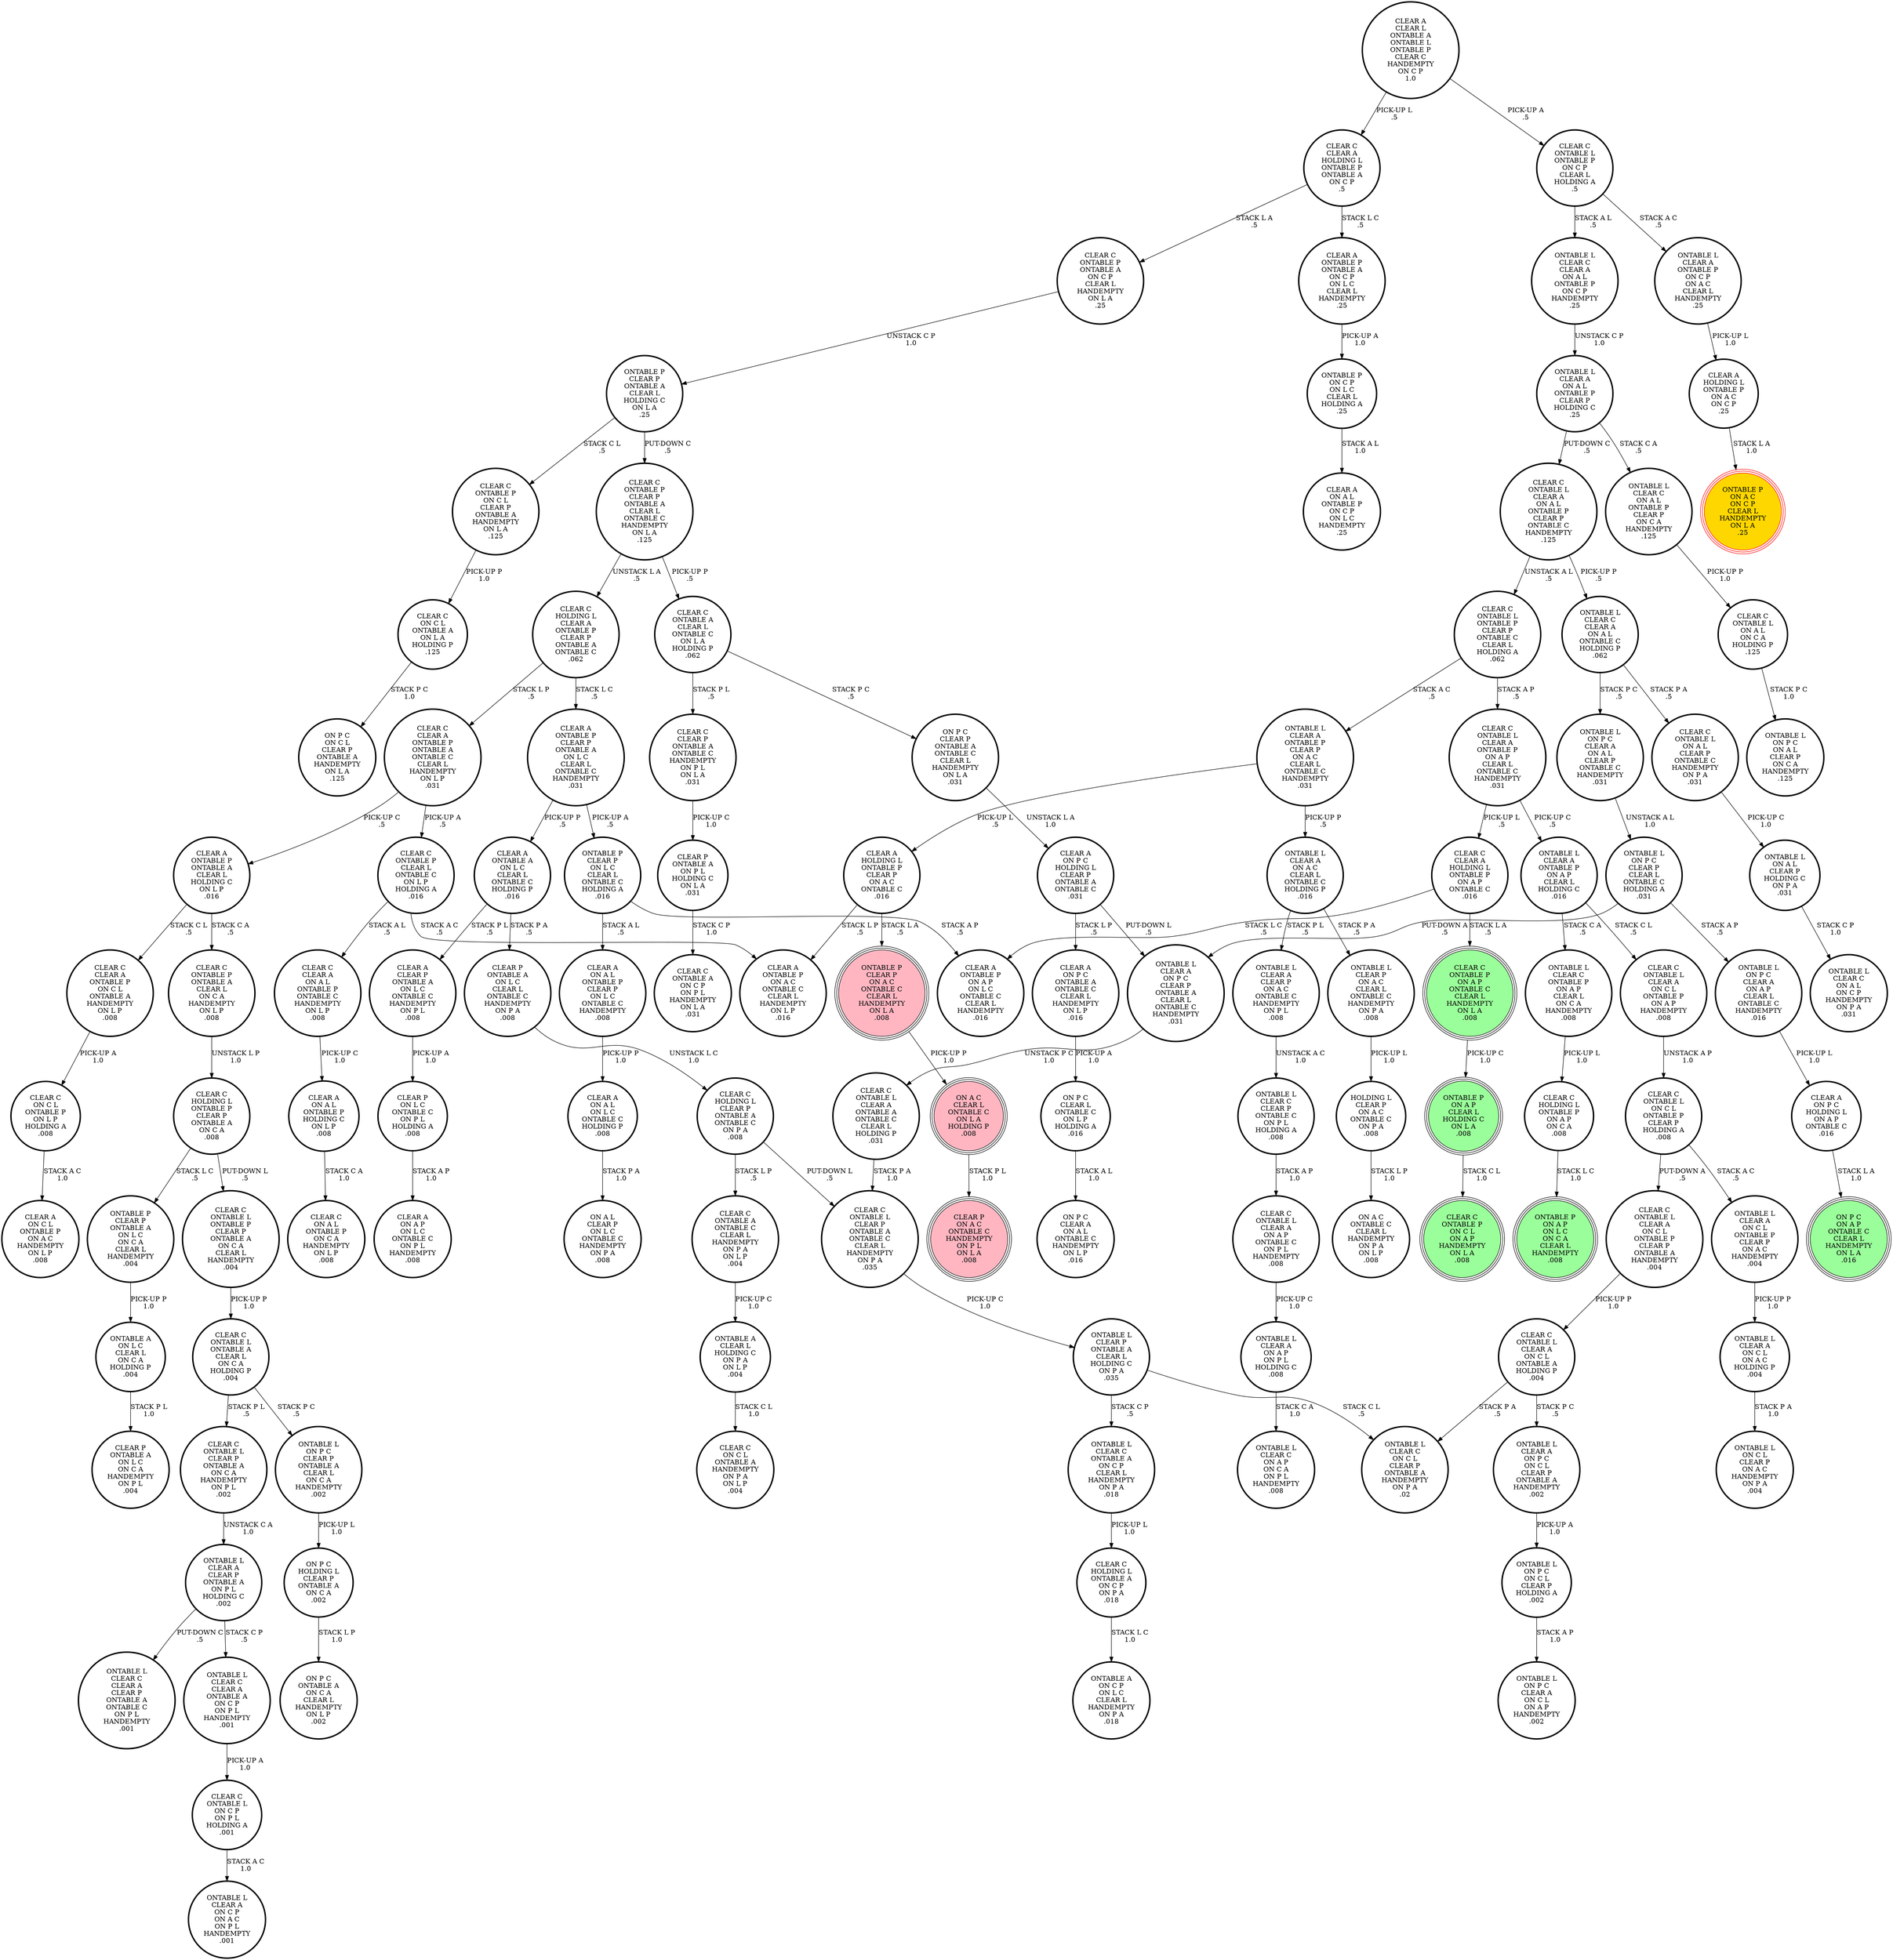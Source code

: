 digraph {
"CLEAR C\nCLEAR A\nONTABLE P\nONTABLE A\nONTABLE C\nCLEAR L\nHANDEMPTY\nON L P\n.031\n" -> "CLEAR A\nONTABLE P\nONTABLE A\nCLEAR L\nHOLDING C\nON L P\n.016\n"[label="PICK-UP C\n.5\n"];
"CLEAR C\nCLEAR A\nONTABLE P\nONTABLE A\nONTABLE C\nCLEAR L\nHANDEMPTY\nON L P\n.031\n" -> "CLEAR C\nONTABLE P\nCLEAR L\nONTABLE C\nON L P\nHOLDING A\n.016\n"[label="PICK-UP A\n.5\n"];
"ONTABLE L\nCLEAR A\nON C L\nONTABLE P\nCLEAR P\nON A C\nHANDEMPTY\n.004\n" -> "ONTABLE L\nCLEAR A\nON C L\nON A C\nHOLDING P\n.004\n"[label="PICK-UP P\n1.0\n"];
"CLEAR A\nON A L\nON L C\nONTABLE C\nHOLDING P\n.008\n" -> "ON A L\nCLEAR P\nON L C\nONTABLE C\nHANDEMPTY\nON P A\n.008\n"[label="STACK P A\n1.0\n"];
"CLEAR C\nONTABLE L\nCLEAR P\nONTABLE A\nONTABLE C\nCLEAR L\nHANDEMPTY\nON P A\n.035\n" -> "ONTABLE L\nCLEAR P\nONTABLE A\nCLEAR L\nHOLDING C\nON P A\n.035\n"[label="PICK-UP C\n1.0\n"];
"ON P C\nCLEAR L\nONTABLE C\nON L P\nHOLDING A\n.016\n" -> "ON P C\nCLEAR A\nON A L\nONTABLE C\nHANDEMPTY\nON L P\n.016\n"[label="STACK A L\n1.0\n"];
"ONTABLE L\nCLEAR C\nON A L\nONTABLE P\nCLEAR P\nON C A\nHANDEMPTY\n.125\n" -> "CLEAR C\nONTABLE L\nON A L\nON C A\nHOLDING P\n.125\n"[label="PICK-UP P\n1.0\n"];
"ONTABLE L\nCLEAR C\nCLEAR P\nONTABLE C\nON P L\nHOLDING A\n.008\n" -> "CLEAR C\nONTABLE L\nCLEAR A\nON A P\nONTABLE C\nON P L\nHANDEMPTY\n.008\n"[label="STACK A P\n1.0\n"];
"ONTABLE A\nCLEAR L\nHOLDING C\nON P A\nON L P\n.004\n" -> "CLEAR C\nON C L\nONTABLE A\nHANDEMPTY\nON P A\nON L P\n.004\n"[label="STACK C L\n1.0\n"];
"CLEAR C\nON C L\nONTABLE P\nON L P\nHOLDING A\n.008\n" -> "CLEAR A\nON C L\nONTABLE P\nON A C\nHANDEMPTY\nON L P\n.008\n"[label="STACK A C\n1.0\n"];
"CLEAR C\nHOLDING L\nCLEAR A\nONTABLE P\nCLEAR P\nONTABLE A\nONTABLE C\n.062\n" -> "CLEAR A\nONTABLE P\nCLEAR P\nONTABLE A\nON L C\nCLEAR L\nONTABLE C\nHANDEMPTY\n.031\n"[label="STACK L C\n.5\n"];
"CLEAR C\nHOLDING L\nCLEAR A\nONTABLE P\nCLEAR P\nONTABLE A\nONTABLE C\n.062\n" -> "CLEAR C\nCLEAR A\nONTABLE P\nONTABLE A\nONTABLE C\nCLEAR L\nHANDEMPTY\nON L P\n.031\n"[label="STACK L P\n.5\n"];
"CLEAR C\nHOLDING L\nONTABLE P\nON A P\nON C A\n.008\n" -> "ONTABLE P\nON A P\nON L C\nON C A\nCLEAR L\nHANDEMPTY\n.008\n"[label="STACK L C\n1.0\n"];
"CLEAR P\nON L C\nONTABLE C\nON P L\nHOLDING A\n.008\n" -> "CLEAR A\nON A P\nON L C\nONTABLE C\nON P L\nHANDEMPTY\n.008\n"[label="STACK A P\n1.0\n"];
"CLEAR C\nONTABLE L\nCLEAR A\nON A L\nONTABLE P\nCLEAR P\nONTABLE C\nHANDEMPTY\n.125\n" -> "CLEAR C\nONTABLE L\nONTABLE P\nCLEAR P\nONTABLE C\nCLEAR L\nHOLDING A\n.062\n"[label="UNSTACK A L\n.5\n"];
"CLEAR C\nONTABLE L\nCLEAR A\nON A L\nONTABLE P\nCLEAR P\nONTABLE C\nHANDEMPTY\n.125\n" -> "ONTABLE L\nCLEAR C\nCLEAR A\nON A L\nONTABLE C\nHOLDING P\n.062\n"[label="PICK-UP P\n.5\n"];
"CLEAR C\nHOLDING L\nONTABLE P\nCLEAR P\nONTABLE A\nON C A\n.008\n" -> "ONTABLE P\nCLEAR P\nONTABLE A\nON L C\nON C A\nCLEAR L\nHANDEMPTY\n.004\n"[label="STACK L C\n.5\n"];
"CLEAR C\nHOLDING L\nONTABLE P\nCLEAR P\nONTABLE A\nON C A\n.008\n" -> "CLEAR C\nONTABLE L\nONTABLE P\nCLEAR P\nONTABLE A\nON C A\nCLEAR L\nHANDEMPTY\n.004\n"[label="PUT-DOWN L\n.5\n"];
"ONTABLE L\nON A L\nCLEAR P\nHOLDING C\nON P A\n.031\n" -> "ONTABLE L\nCLEAR C\nON A L\nON C P\nHANDEMPTY\nON P A\n.031\n"[label="STACK C P\n1.0\n"];
"ONTABLE L\nCLEAR A\nONTABLE P\nCLEAR P\nON A C\nCLEAR L\nONTABLE C\nHANDEMPTY\n.031\n" -> "CLEAR A\nHOLDING L\nONTABLE P\nCLEAR P\nON A C\nONTABLE C\n.016\n"[label="PICK-UP L\n.5\n"];
"ONTABLE L\nCLEAR A\nONTABLE P\nCLEAR P\nON A C\nCLEAR L\nONTABLE C\nHANDEMPTY\n.031\n" -> "ONTABLE L\nCLEAR A\nON A C\nCLEAR L\nONTABLE C\nHOLDING P\n.016\n"[label="PICK-UP P\n.5\n"];
"CLEAR A\nONTABLE A\nON L C\nCLEAR L\nONTABLE C\nHOLDING P\n.016\n" -> "CLEAR P\nONTABLE A\nON L C\nCLEAR L\nONTABLE C\nHANDEMPTY\nON P A\n.008\n"[label="STACK P A\n.5\n"];
"CLEAR A\nONTABLE A\nON L C\nCLEAR L\nONTABLE C\nHOLDING P\n.016\n" -> "CLEAR A\nCLEAR P\nONTABLE A\nON L C\nONTABLE C\nHANDEMPTY\nON P L\n.008\n"[label="STACK P L\n.5\n"];
"ONTABLE L\nCLEAR A\nCLEAR P\nON A C\nONTABLE C\nHANDEMPTY\nON P L\n.008\n" -> "ONTABLE L\nCLEAR C\nCLEAR P\nONTABLE C\nON P L\nHOLDING A\n.008\n"[label="UNSTACK A C\n1.0\n"];
"CLEAR C\nCLEAR A\nON A L\nONTABLE P\nONTABLE C\nHANDEMPTY\nON L P\n.008\n" -> "CLEAR A\nON A L\nONTABLE P\nHOLDING C\nON L P\n.008\n"[label="PICK-UP C\n1.0\n"];
"ON A C\nCLEAR L\nONTABLE C\nON L A\nHOLDING P\n.008\n" -> "CLEAR P\nON A C\nONTABLE C\nHANDEMPTY\nON P L\nON L A\n.008\n"[label="STACK P L\n1.0\n"];
"ONTABLE L\nCLEAR C\nONTABLE A\nON C P\nCLEAR L\nHANDEMPTY\nON P A\n.018\n" -> "CLEAR C\nHOLDING L\nONTABLE A\nON C P\nON P A\n.018\n"[label="PICK-UP L\n1.0\n"];
"ONTABLE L\nCLEAR P\nONTABLE A\nCLEAR L\nHOLDING C\nON P A\n.035\n" -> "ONTABLE L\nCLEAR C\nON C L\nCLEAR P\nONTABLE A\nHANDEMPTY\nON P A\n.02\n"[label="STACK C L\n.5\n"];
"ONTABLE L\nCLEAR P\nONTABLE A\nCLEAR L\nHOLDING C\nON P A\n.035\n" -> "ONTABLE L\nCLEAR C\nONTABLE A\nON C P\nCLEAR L\nHANDEMPTY\nON P A\n.018\n"[label="STACK C P\n.5\n"];
"CLEAR C\nCLEAR A\nONTABLE P\nON C L\nONTABLE A\nHANDEMPTY\nON L P\n.008\n" -> "CLEAR C\nON C L\nONTABLE P\nON L P\nHOLDING A\n.008\n"[label="PICK-UP A\n1.0\n"];
"CLEAR A\nCLEAR P\nONTABLE A\nON L C\nONTABLE C\nHANDEMPTY\nON P L\n.008\n" -> "CLEAR P\nON L C\nONTABLE C\nON P L\nHOLDING A\n.008\n"[label="PICK-UP A\n1.0\n"];
"CLEAR C\nON C L\nONTABLE A\nON L A\nHOLDING P\n.125\n" -> "ON P C\nON C L\nCLEAR P\nONTABLE A\nHANDEMPTY\nON L A\n.125\n"[label="STACK P C\n1.0\n"];
"ONTABLE L\nON P C\nCLEAR P\nCLEAR L\nONTABLE C\nHOLDING A\n.031\n" -> "ONTABLE L\nON P C\nCLEAR A\nON A P\nCLEAR L\nONTABLE C\nHANDEMPTY\n.016\n"[label="STACK A P\n.5\n"];
"ONTABLE L\nON P C\nCLEAR P\nCLEAR L\nONTABLE C\nHOLDING A\n.031\n" -> "ONTABLE L\nCLEAR A\nON P C\nCLEAR P\nONTABLE A\nCLEAR L\nONTABLE C\nHANDEMPTY\n.031\n"[label="PUT-DOWN A\n.5\n"];
"CLEAR C\nONTABLE L\nONTABLE A\nCLEAR L\nON C A\nHOLDING P\n.004\n" -> "CLEAR C\nONTABLE L\nCLEAR P\nONTABLE A\nON C A\nHANDEMPTY\nON P L\n.002\n"[label="STACK P L\n.5\n"];
"CLEAR C\nONTABLE L\nONTABLE A\nCLEAR L\nON C A\nHOLDING P\n.004\n" -> "ONTABLE L\nON P C\nCLEAR P\nONTABLE A\nCLEAR L\nON C A\nHANDEMPTY\n.002\n"[label="STACK P C\n.5\n"];
"HOLDING L\nCLEAR P\nON A C\nONTABLE C\nON P A\n.008\n" -> "ON A C\nONTABLE C\nCLEAR L\nHANDEMPTY\nON P A\nON L P\n.008\n"[label="STACK L P\n1.0\n"];
"CLEAR A\nONTABLE P\nONTABLE A\nCLEAR L\nHOLDING C\nON L P\n.016\n" -> "CLEAR C\nCLEAR A\nONTABLE P\nON C L\nONTABLE A\nHANDEMPTY\nON L P\n.008\n"[label="STACK C L\n.5\n"];
"CLEAR A\nONTABLE P\nONTABLE A\nCLEAR L\nHOLDING C\nON L P\n.016\n" -> "CLEAR C\nONTABLE P\nONTABLE A\nCLEAR L\nON C A\nHANDEMPTY\nON L P\n.008\n"[label="STACK C A\n.5\n"];
"ONTABLE A\nON L C\nCLEAR L\nON C A\nHOLDING P\n.004\n" -> "CLEAR P\nONTABLE A\nON L C\nON C A\nHANDEMPTY\nON P L\n.004\n"[label="STACK P L\n1.0\n"];
"ONTABLE L\nON P C\nCLEAR P\nONTABLE A\nCLEAR L\nON C A\nHANDEMPTY\n.002\n" -> "ON P C\nHOLDING L\nCLEAR P\nONTABLE A\nON C A\n.002\n"[label="PICK-UP L\n1.0\n"];
"CLEAR P\nONTABLE A\nON L C\nCLEAR L\nONTABLE C\nHANDEMPTY\nON P A\n.008\n" -> "CLEAR C\nHOLDING L\nCLEAR P\nONTABLE A\nONTABLE C\nON P A\n.008\n"[label="UNSTACK L C\n1.0\n"];
"CLEAR C\nONTABLE P\nCLEAR L\nONTABLE C\nON L P\nHOLDING A\n.016\n" -> "CLEAR A\nONTABLE P\nON A C\nONTABLE C\nCLEAR L\nHANDEMPTY\nON L P\n.016\n"[label="STACK A C\n.5\n"];
"CLEAR C\nONTABLE P\nCLEAR L\nONTABLE C\nON L P\nHOLDING A\n.016\n" -> "CLEAR C\nCLEAR A\nON A L\nONTABLE P\nONTABLE C\nHANDEMPTY\nON L P\n.008\n"[label="STACK A L\n.5\n"];
"CLEAR C\nCLEAR A\nHOLDING L\nONTABLE P\nONTABLE A\nON C P\n.5\n" -> "CLEAR C\nONTABLE P\nONTABLE A\nON C P\nCLEAR L\nHANDEMPTY\nON L A\n.25\n"[label="STACK L A\n.5\n"];
"CLEAR C\nCLEAR A\nHOLDING L\nONTABLE P\nONTABLE A\nON C P\n.5\n" -> "CLEAR A\nONTABLE P\nONTABLE A\nON C P\nON L C\nCLEAR L\nHANDEMPTY\n.25\n"[label="STACK L C\n.5\n"];
"CLEAR A\nCLEAR L\nONTABLE A\nONTABLE L\nONTABLE P\nCLEAR C\nHANDEMPTY\nON C P\n1.0\n" -> "CLEAR C\nCLEAR A\nHOLDING L\nONTABLE P\nONTABLE A\nON C P\n.5\n"[label="PICK-UP L\n.5\n"];
"CLEAR A\nCLEAR L\nONTABLE A\nONTABLE L\nONTABLE P\nCLEAR C\nHANDEMPTY\nON C P\n1.0\n" -> "CLEAR C\nONTABLE L\nONTABLE P\nON C P\nCLEAR L\nHOLDING A\n.5\n"[label="PICK-UP A\n.5\n"];
"ONTABLE L\nCLEAR A\nONTABLE P\nON C P\nON A C\nCLEAR L\nHANDEMPTY\n.25\n" -> "CLEAR A\nHOLDING L\nONTABLE P\nON A C\nON C P\n.25\n"[label="PICK-UP L\n1.0\n"];
"CLEAR A\nON P C\nONTABLE A\nONTABLE C\nCLEAR L\nHANDEMPTY\nON L P\n.016\n" -> "ON P C\nCLEAR L\nONTABLE C\nON L P\nHOLDING A\n.016\n"[label="PICK-UP A\n1.0\n"];
"CLEAR C\nONTABLE P\nON A P\nONTABLE C\nCLEAR L\nHANDEMPTY\nON L A\n.008\n" -> "ONTABLE P\nON A P\nCLEAR L\nHOLDING C\nON L A\n.008\n"[label="PICK-UP C\n1.0\n"];
"ONTABLE L\nCLEAR A\nON A P\nON P L\nHOLDING C\n.008\n" -> "ONTABLE L\nCLEAR C\nON A P\nON C A\nON P L\nHANDEMPTY\n.008\n"[label="STACK C A\n1.0\n"];
"ONTABLE L\nCLEAR P\nON A C\nCLEAR L\nONTABLE C\nHANDEMPTY\nON P A\n.008\n" -> "HOLDING L\nCLEAR P\nON A C\nONTABLE C\nON P A\n.008\n"[label="PICK-UP L\n1.0\n"];
"ONTABLE L\nCLEAR A\nON A L\nONTABLE P\nCLEAR P\nHOLDING C\n.25\n" -> "CLEAR C\nONTABLE L\nCLEAR A\nON A L\nONTABLE P\nCLEAR P\nONTABLE C\nHANDEMPTY\n.125\n"[label="PUT-DOWN C\n.5\n"];
"ONTABLE L\nCLEAR A\nON A L\nONTABLE P\nCLEAR P\nHOLDING C\n.25\n" -> "ONTABLE L\nCLEAR C\nON A L\nONTABLE P\nCLEAR P\nON C A\nHANDEMPTY\n.125\n"[label="STACK C A\n.5\n"];
"ONTABLE L\nCLEAR C\nONTABLE P\nON A P\nCLEAR L\nON C A\nHANDEMPTY\n.008\n" -> "CLEAR C\nHOLDING L\nONTABLE P\nON A P\nON C A\n.008\n"[label="PICK-UP L\n1.0\n"];
"CLEAR A\nONTABLE P\nCLEAR P\nONTABLE A\nON L C\nCLEAR L\nONTABLE C\nHANDEMPTY\n.031\n" -> "ONTABLE P\nCLEAR P\nON L C\nCLEAR L\nONTABLE C\nHOLDING A\n.016\n"[label="PICK-UP A\n.5\n"];
"CLEAR A\nONTABLE P\nCLEAR P\nONTABLE A\nON L C\nCLEAR L\nONTABLE C\nHANDEMPTY\n.031\n" -> "CLEAR A\nONTABLE A\nON L C\nCLEAR L\nONTABLE C\nHOLDING P\n.016\n"[label="PICK-UP P\n.5\n"];
"CLEAR A\nON P C\nHOLDING L\nON A P\nONTABLE C\n.016\n" -> "ON P C\nON A P\nONTABLE C\nCLEAR L\nHANDEMPTY\nON L A\n.016\n"[label="STACK L A\n1.0\n"];
"CLEAR C\nONTABLE L\nON A L\nCLEAR P\nONTABLE C\nHANDEMPTY\nON P A\n.031\n" -> "ONTABLE L\nON A L\nCLEAR P\nHOLDING C\nON P A\n.031\n"[label="PICK-UP C\n1.0\n"];
"CLEAR C\nONTABLE A\nCLEAR L\nONTABLE C\nON L A\nHOLDING P\n.062\n" -> "ON P C\nCLEAR P\nONTABLE A\nONTABLE C\nCLEAR L\nHANDEMPTY\nON L A\n.031\n"[label="STACK P C\n.5\n"];
"CLEAR C\nONTABLE A\nCLEAR L\nONTABLE C\nON L A\nHOLDING P\n.062\n" -> "CLEAR C\nCLEAR P\nONTABLE A\nONTABLE C\nHANDEMPTY\nON P L\nON L A\n.031\n"[label="STACK P L\n.5\n"];
"CLEAR C\nONTABLE L\nON C L\nONTABLE P\nCLEAR P\nHOLDING A\n.008\n" -> "ONTABLE L\nCLEAR A\nON C L\nONTABLE P\nCLEAR P\nON A C\nHANDEMPTY\n.004\n"[label="STACK A C\n.5\n"];
"CLEAR C\nONTABLE L\nON C L\nONTABLE P\nCLEAR P\nHOLDING A\n.008\n" -> "CLEAR C\nONTABLE L\nCLEAR A\nON C L\nONTABLE P\nCLEAR P\nONTABLE A\nHANDEMPTY\n.004\n"[label="PUT-DOWN A\n.5\n"];
"CLEAR C\nONTABLE L\nCLEAR A\nONTABLE A\nONTABLE C\nCLEAR L\nHOLDING P\n.031\n" -> "CLEAR C\nONTABLE L\nCLEAR P\nONTABLE A\nONTABLE C\nCLEAR L\nHANDEMPTY\nON P A\n.035\n"[label="STACK P A\n1.0\n"];
"ONTABLE P\nON A P\nCLEAR L\nHOLDING C\nON L A\n.008\n" -> "CLEAR C\nONTABLE P\nON C L\nON A P\nHANDEMPTY\nON L A\n.008\n"[label="STACK C L\n1.0\n"];
"ONTABLE P\nCLEAR P\nONTABLE A\nON L C\nON C A\nCLEAR L\nHANDEMPTY\n.004\n" -> "ONTABLE A\nON L C\nCLEAR L\nON C A\nHOLDING P\n.004\n"[label="PICK-UP P\n1.0\n"];
"CLEAR C\nONTABLE P\nONTABLE A\nCLEAR L\nON C A\nHANDEMPTY\nON L P\n.008\n" -> "CLEAR C\nHOLDING L\nONTABLE P\nCLEAR P\nONTABLE A\nON C A\n.008\n"[label="UNSTACK L P\n1.0\n"];
"CLEAR C\nONTABLE L\nCLEAR A\nON A P\nONTABLE C\nON P L\nHANDEMPTY\n.008\n" -> "ONTABLE L\nCLEAR A\nON A P\nON P L\nHOLDING C\n.008\n"[label="PICK-UP C\n1.0\n"];
"CLEAR C\nONTABLE P\nCLEAR P\nONTABLE A\nCLEAR L\nONTABLE C\nHANDEMPTY\nON L A\n.125\n" -> "CLEAR C\nONTABLE A\nCLEAR L\nONTABLE C\nON L A\nHOLDING P\n.062\n"[label="PICK-UP P\n.5\n"];
"CLEAR C\nONTABLE P\nCLEAR P\nONTABLE A\nCLEAR L\nONTABLE C\nHANDEMPTY\nON L A\n.125\n" -> "CLEAR C\nHOLDING L\nCLEAR A\nONTABLE P\nCLEAR P\nONTABLE A\nONTABLE C\n.062\n"[label="UNSTACK L A\n.5\n"];
"ONTABLE L\nON P C\nCLEAR A\nON A L\nCLEAR P\nONTABLE C\nHANDEMPTY\n.031\n" -> "ONTABLE L\nON P C\nCLEAR P\nCLEAR L\nONTABLE C\nHOLDING A\n.031\n"[label="UNSTACK A L\n1.0\n"];
"CLEAR C\nCLEAR P\nONTABLE A\nONTABLE C\nHANDEMPTY\nON P L\nON L A\n.031\n" -> "CLEAR P\nONTABLE A\nON P L\nHOLDING C\nON L A\n.031\n"[label="PICK-UP C\n1.0\n"];
"CLEAR C\nONTABLE L\nCLEAR A\nON C L\nONTABLE P\nON A P\nHANDEMPTY\n.008\n" -> "CLEAR C\nONTABLE L\nON C L\nONTABLE P\nCLEAR P\nHOLDING A\n.008\n"[label="UNSTACK A P\n1.0\n"];
"CLEAR C\nONTABLE L\nCLEAR A\nON C L\nONTABLE P\nCLEAR P\nONTABLE A\nHANDEMPTY\n.004\n" -> "CLEAR C\nONTABLE L\nCLEAR A\nON C L\nONTABLE A\nHOLDING P\n.004\n"[label="PICK-UP P\n1.0\n"];
"CLEAR C\nONTABLE P\nON C L\nCLEAR P\nONTABLE A\nHANDEMPTY\nON L A\n.125\n" -> "CLEAR C\nON C L\nONTABLE A\nON L A\nHOLDING P\n.125\n"[label="PICK-UP P\n1.0\n"];
"CLEAR C\nONTABLE L\nCLEAR P\nONTABLE A\nON C A\nHANDEMPTY\nON P L\n.002\n" -> "ONTABLE L\nCLEAR A\nCLEAR P\nONTABLE A\nON P L\nHOLDING C\n.002\n"[label="UNSTACK C A\n1.0\n"];
"CLEAR A\nHOLDING L\nONTABLE P\nON A C\nON C P\n.25\n" -> "ONTABLE P\nON A C\nON C P\nCLEAR L\nHANDEMPTY\nON L A\n.25\n"[label="STACK L A\n1.0\n"];
"CLEAR A\nONTABLE P\nONTABLE A\nON C P\nON L C\nCLEAR L\nHANDEMPTY\n.25\n" -> "ONTABLE P\nON C P\nON L C\nCLEAR L\nHOLDING A\n.25\n"[label="PICK-UP A\n1.0\n"];
"ONTABLE P\nON C P\nON L C\nCLEAR L\nHOLDING A\n.25\n" -> "CLEAR A\nON A L\nONTABLE P\nON C P\nON L C\nHANDEMPTY\n.25\n"[label="STACK A L\n1.0\n"];
"CLEAR C\nHOLDING L\nONTABLE A\nON C P\nON P A\n.018\n" -> "ONTABLE A\nON C P\nON L C\nCLEAR L\nHANDEMPTY\nON P A\n.018\n"[label="STACK L C\n1.0\n"];
"CLEAR C\nONTABLE L\nON C P\nON P L\nHOLDING A\n.001\n" -> "ONTABLE L\nCLEAR A\nON C P\nON A C\nON P L\nHANDEMPTY\n.001\n"[label="STACK A C\n1.0\n"];
"ONTABLE L\nCLEAR A\nON A C\nCLEAR L\nONTABLE C\nHOLDING P\n.016\n" -> "ONTABLE L\nCLEAR P\nON A C\nCLEAR L\nONTABLE C\nHANDEMPTY\nON P A\n.008\n"[label="STACK P A\n.5\n"];
"ONTABLE L\nCLEAR A\nON A C\nCLEAR L\nONTABLE C\nHOLDING P\n.016\n" -> "ONTABLE L\nCLEAR A\nCLEAR P\nON A C\nONTABLE C\nHANDEMPTY\nON P L\n.008\n"[label="STACK P L\n.5\n"];
"CLEAR C\nONTABLE P\nONTABLE A\nON C P\nCLEAR L\nHANDEMPTY\nON L A\n.25\n" -> "ONTABLE P\nCLEAR P\nONTABLE A\nCLEAR L\nHOLDING C\nON L A\n.25\n"[label="UNSTACK C P\n1.0\n"];
"CLEAR A\nON A L\nONTABLE P\nHOLDING C\nON L P\n.008\n" -> "CLEAR C\nON A L\nONTABLE P\nON C A\nHANDEMPTY\nON L P\n.008\n"[label="STACK C A\n1.0\n"];
"ONTABLE L\nCLEAR C\nCLEAR A\nONTABLE A\nON C P\nON P L\nHANDEMPTY\n.001\n" -> "CLEAR C\nONTABLE L\nON C P\nON P L\nHOLDING A\n.001\n"[label="PICK-UP A\n1.0\n"];
"ONTABLE L\nCLEAR A\nON P C\nCLEAR P\nONTABLE A\nCLEAR L\nONTABLE C\nHANDEMPTY\n.031\n" -> "CLEAR C\nONTABLE L\nCLEAR A\nONTABLE A\nONTABLE C\nCLEAR L\nHOLDING P\n.031\n"[label="UNSTACK P C\n1.0\n"];
"ONTABLE L\nCLEAR A\nONTABLE P\nON A P\nCLEAR L\nHOLDING C\n.016\n" -> "CLEAR C\nONTABLE L\nCLEAR A\nON C L\nONTABLE P\nON A P\nHANDEMPTY\n.008\n"[label="STACK C L\n.5\n"];
"ONTABLE L\nCLEAR A\nONTABLE P\nON A P\nCLEAR L\nHOLDING C\n.016\n" -> "ONTABLE L\nCLEAR C\nONTABLE P\nON A P\nCLEAR L\nON C A\nHANDEMPTY\n.008\n"[label="STACK C A\n.5\n"];
"CLEAR C\nHOLDING L\nCLEAR P\nONTABLE A\nONTABLE C\nON P A\n.008\n" -> "CLEAR C\nONTABLE L\nCLEAR P\nONTABLE A\nONTABLE C\nCLEAR L\nHANDEMPTY\nON P A\n.035\n"[label="PUT-DOWN L\n.5\n"];
"CLEAR C\nHOLDING L\nCLEAR P\nONTABLE A\nONTABLE C\nON P A\n.008\n" -> "CLEAR C\nONTABLE A\nONTABLE C\nCLEAR L\nHANDEMPTY\nON P A\nON L P\n.004\n"[label="STACK L P\n.5\n"];
"ONTABLE L\nCLEAR A\nCLEAR P\nONTABLE A\nON P L\nHOLDING C\n.002\n" -> "ONTABLE L\nCLEAR C\nCLEAR A\nONTABLE A\nON C P\nON P L\nHANDEMPTY\n.001\n"[label="STACK C P\n.5\n"];
"ONTABLE L\nCLEAR A\nCLEAR P\nONTABLE A\nON P L\nHOLDING C\n.002\n" -> "ONTABLE L\nCLEAR C\nCLEAR A\nCLEAR P\nONTABLE A\nONTABLE C\nON P L\nHANDEMPTY\n.001\n"[label="PUT-DOWN C\n.5\n"];
"CLEAR A\nON A L\nONTABLE P\nCLEAR P\nON L C\nONTABLE C\nHANDEMPTY\n.008\n" -> "CLEAR A\nON A L\nON L C\nONTABLE C\nHOLDING P\n.008\n"[label="PICK-UP P\n1.0\n"];
"ONTABLE L\nCLEAR A\nON P C\nON C L\nCLEAR P\nONTABLE A\nHANDEMPTY\n.002\n" -> "ONTABLE L\nON P C\nON C L\nCLEAR P\nHOLDING A\n.002\n"[label="PICK-UP A\n1.0\n"];
"CLEAR C\nONTABLE L\nCLEAR A\nON C L\nONTABLE A\nHOLDING P\n.004\n" -> "ONTABLE L\nCLEAR A\nON P C\nON C L\nCLEAR P\nONTABLE A\nHANDEMPTY\n.002\n"[label="STACK P C\n.5\n"];
"CLEAR C\nONTABLE L\nCLEAR A\nON C L\nONTABLE A\nHOLDING P\n.004\n" -> "ONTABLE L\nCLEAR C\nON C L\nCLEAR P\nONTABLE A\nHANDEMPTY\nON P A\n.02\n"[label="STACK P A\n.5\n"];
"ONTABLE L\nCLEAR C\nCLEAR A\nON A L\nONTABLE P\nON C P\nHANDEMPTY\n.25\n" -> "ONTABLE L\nCLEAR A\nON A L\nONTABLE P\nCLEAR P\nHOLDING C\n.25\n"[label="UNSTACK C P\n1.0\n"];
"ONTABLE P\nCLEAR P\nON L C\nCLEAR L\nONTABLE C\nHOLDING A\n.016\n" -> "CLEAR A\nONTABLE P\nON A P\nON L C\nONTABLE C\nCLEAR L\nHANDEMPTY\n.016\n"[label="STACK A P\n.5\n"];
"ONTABLE P\nCLEAR P\nON L C\nCLEAR L\nONTABLE C\nHOLDING A\n.016\n" -> "CLEAR A\nON A L\nONTABLE P\nCLEAR P\nON L C\nONTABLE C\nHANDEMPTY\n.008\n"[label="STACK A L\n.5\n"];
"ONTABLE L\nON P C\nCLEAR A\nON A P\nCLEAR L\nONTABLE C\nHANDEMPTY\n.016\n" -> "CLEAR A\nON P C\nHOLDING L\nON A P\nONTABLE C\n.016\n"[label="PICK-UP L\n1.0\n"];
"CLEAR C\nONTABLE L\nONTABLE P\nCLEAR P\nONTABLE A\nON C A\nCLEAR L\nHANDEMPTY\n.004\n" -> "CLEAR C\nONTABLE L\nONTABLE A\nCLEAR L\nON C A\nHOLDING P\n.004\n"[label="PICK-UP P\n1.0\n"];
"CLEAR C\nONTABLE L\nCLEAR A\nONTABLE P\nON A P\nCLEAR L\nONTABLE C\nHANDEMPTY\n.031\n" -> "CLEAR C\nCLEAR A\nHOLDING L\nONTABLE P\nON A P\nONTABLE C\n.016\n"[label="PICK-UP L\n.5\n"];
"CLEAR C\nONTABLE L\nCLEAR A\nONTABLE P\nON A P\nCLEAR L\nONTABLE C\nHANDEMPTY\n.031\n" -> "ONTABLE L\nCLEAR A\nONTABLE P\nON A P\nCLEAR L\nHOLDING C\n.016\n"[label="PICK-UP C\n.5\n"];
"ONTABLE P\nCLEAR P\nONTABLE A\nCLEAR L\nHOLDING C\nON L A\n.25\n" -> "CLEAR C\nONTABLE P\nCLEAR P\nONTABLE A\nCLEAR L\nONTABLE C\nHANDEMPTY\nON L A\n.125\n"[label="PUT-DOWN C\n.5\n"];
"ONTABLE P\nCLEAR P\nONTABLE A\nCLEAR L\nHOLDING C\nON L A\n.25\n" -> "CLEAR C\nONTABLE P\nON C L\nCLEAR P\nONTABLE A\nHANDEMPTY\nON L A\n.125\n"[label="STACK C L\n.5\n"];
"CLEAR P\nONTABLE A\nON P L\nHOLDING C\nON L A\n.031\n" -> "CLEAR C\nONTABLE A\nON C P\nON P L\nHANDEMPTY\nON L A\n.031\n"[label="STACK C P\n1.0\n"];
"ONTABLE L\nCLEAR A\nON C L\nON A C\nHOLDING P\n.004\n" -> "ONTABLE L\nON C L\nCLEAR P\nON A C\nHANDEMPTY\nON P A\n.004\n"[label="STACK P A\n1.0\n"];
"CLEAR C\nONTABLE L\nON A L\nON C A\nHOLDING P\n.125\n" -> "ONTABLE L\nON P C\nON A L\nCLEAR P\nON C A\nHANDEMPTY\n.125\n"[label="STACK P C\n1.0\n"];
"CLEAR C\nONTABLE L\nONTABLE P\nON C P\nCLEAR L\nHOLDING A\n.5\n" -> "ONTABLE L\nCLEAR C\nCLEAR A\nON A L\nONTABLE P\nON C P\nHANDEMPTY\n.25\n"[label="STACK A L\n.5\n"];
"CLEAR C\nONTABLE L\nONTABLE P\nON C P\nCLEAR L\nHOLDING A\n.5\n" -> "ONTABLE L\nCLEAR A\nONTABLE P\nON C P\nON A C\nCLEAR L\nHANDEMPTY\n.25\n"[label="STACK A C\n.5\n"];
"ONTABLE L\nCLEAR C\nCLEAR A\nON A L\nONTABLE C\nHOLDING P\n.062\n" -> "CLEAR C\nONTABLE L\nON A L\nCLEAR P\nONTABLE C\nHANDEMPTY\nON P A\n.031\n"[label="STACK P A\n.5\n"];
"ONTABLE L\nCLEAR C\nCLEAR A\nON A L\nONTABLE C\nHOLDING P\n.062\n" -> "ONTABLE L\nON P C\nCLEAR A\nON A L\nCLEAR P\nONTABLE C\nHANDEMPTY\n.031\n"[label="STACK P C\n.5\n"];
"ONTABLE L\nON P C\nON C L\nCLEAR P\nHOLDING A\n.002\n" -> "ONTABLE L\nON P C\nCLEAR A\nON C L\nON A P\nHANDEMPTY\n.002\n"[label="STACK A P\n1.0\n"];
"ON P C\nHOLDING L\nCLEAR P\nONTABLE A\nON C A\n.002\n" -> "ON P C\nONTABLE A\nON C A\nCLEAR L\nHANDEMPTY\nON L P\n.002\n"[label="STACK L P\n1.0\n"];
"CLEAR A\nHOLDING L\nONTABLE P\nCLEAR P\nON A C\nONTABLE C\n.016\n" -> "CLEAR A\nONTABLE P\nON A C\nONTABLE C\nCLEAR L\nHANDEMPTY\nON L P\n.016\n"[label="STACK L P\n.5\n"];
"CLEAR A\nHOLDING L\nONTABLE P\nCLEAR P\nON A C\nONTABLE C\n.016\n" -> "ONTABLE P\nCLEAR P\nON A C\nONTABLE C\nCLEAR L\nHANDEMPTY\nON L A\n.008\n"[label="STACK L A\n.5\n"];
"CLEAR C\nONTABLE A\nONTABLE C\nCLEAR L\nHANDEMPTY\nON P A\nON L P\n.004\n" -> "ONTABLE A\nCLEAR L\nHOLDING C\nON P A\nON L P\n.004\n"[label="PICK-UP C\n1.0\n"];
"CLEAR A\nON P C\nHOLDING L\nCLEAR P\nONTABLE A\nONTABLE C\n.031\n" -> "ONTABLE L\nCLEAR A\nON P C\nCLEAR P\nONTABLE A\nCLEAR L\nONTABLE C\nHANDEMPTY\n.031\n"[label="PUT-DOWN L\n.5\n"];
"CLEAR A\nON P C\nHOLDING L\nCLEAR P\nONTABLE A\nONTABLE C\n.031\n" -> "CLEAR A\nON P C\nONTABLE A\nONTABLE C\nCLEAR L\nHANDEMPTY\nON L P\n.016\n"[label="STACK L P\n.5\n"];
"CLEAR C\nCLEAR A\nHOLDING L\nONTABLE P\nON A P\nONTABLE C\n.016\n" -> "CLEAR C\nONTABLE P\nON A P\nONTABLE C\nCLEAR L\nHANDEMPTY\nON L A\n.008\n"[label="STACK L A\n.5\n"];
"CLEAR C\nCLEAR A\nHOLDING L\nONTABLE P\nON A P\nONTABLE C\n.016\n" -> "CLEAR A\nONTABLE P\nON A P\nON L C\nONTABLE C\nCLEAR L\nHANDEMPTY\n.016\n"[label="STACK L C\n.5\n"];
"CLEAR C\nONTABLE L\nONTABLE P\nCLEAR P\nONTABLE C\nCLEAR L\nHOLDING A\n.062\n" -> "ONTABLE L\nCLEAR A\nONTABLE P\nCLEAR P\nON A C\nCLEAR L\nONTABLE C\nHANDEMPTY\n.031\n"[label="STACK A C\n.5\n"];
"CLEAR C\nONTABLE L\nONTABLE P\nCLEAR P\nONTABLE C\nCLEAR L\nHOLDING A\n.062\n" -> "CLEAR C\nONTABLE L\nCLEAR A\nONTABLE P\nON A P\nCLEAR L\nONTABLE C\nHANDEMPTY\n.031\n"[label="STACK A P\n.5\n"];
"ONTABLE P\nCLEAR P\nON A C\nONTABLE C\nCLEAR L\nHANDEMPTY\nON L A\n.008\n" -> "ON A C\nCLEAR L\nONTABLE C\nON L A\nHOLDING P\n.008\n"[label="PICK-UP P\n1.0\n"];
"ON P C\nCLEAR P\nONTABLE A\nONTABLE C\nCLEAR L\nHANDEMPTY\nON L A\n.031\n" -> "CLEAR A\nON P C\nHOLDING L\nCLEAR P\nONTABLE A\nONTABLE C\n.031\n"[label="UNSTACK L A\n1.0\n"];
"CLEAR A\nON A P\nON L C\nONTABLE C\nON P L\nHANDEMPTY\n.008\n" [shape=circle, penwidth=3];
"CLEAR C\nON C L\nONTABLE A\nHANDEMPTY\nON P A\nON L P\n.004\n" [shape=circle, penwidth=3];
"CLEAR P\nON A C\nONTABLE C\nHANDEMPTY\nON P L\nON L A\n.008\n" [shape=circle, style=filled, fillcolor=lightpink, peripheries=3];
"ONTABLE L\nCLEAR C\nON C L\nCLEAR P\nONTABLE A\nHANDEMPTY\nON P A\n.02\n" [shape=circle, penwidth=3];
"ON P C\nON A P\nONTABLE C\nCLEAR L\nHANDEMPTY\nON L A\n.016\n" [shape=circle, style=filled, fillcolor=palegreen1, peripheries=3];
"ON A L\nCLEAR P\nON L C\nONTABLE C\nHANDEMPTY\nON P A\n.008\n" [shape=circle, penwidth=3];
"ONTABLE P\nON A P\nON L C\nON C A\nCLEAR L\nHANDEMPTY\n.008\n" [shape=circle, style=filled, fillcolor=palegreen1, peripheries=3];
"CLEAR C\nONTABLE A\nON C P\nON P L\nHANDEMPTY\nON L A\n.031\n" [shape=circle, penwidth=3];
"ONTABLE L\nON P C\nON A L\nCLEAR P\nON C A\nHANDEMPTY\n.125\n" [shape=circle, penwidth=3];
"ONTABLE L\nON C L\nCLEAR P\nON A C\nHANDEMPTY\nON P A\n.004\n" [shape=circle, penwidth=3];
"ONTABLE L\nCLEAR C\nON A P\nON C A\nON P L\nHANDEMPTY\n.008\n" [shape=circle, penwidth=3];
"CLEAR C\nONTABLE P\nON C L\nON A P\nHANDEMPTY\nON L A\n.008\n" [shape=circle, style=filled, fillcolor=palegreen1, peripheries=3];
"ON P C\nCLEAR A\nON A L\nONTABLE C\nHANDEMPTY\nON L P\n.016\n" [shape=circle, penwidth=3];
"CLEAR A\nONTABLE P\nON A P\nON L C\nONTABLE C\nCLEAR L\nHANDEMPTY\n.016\n" [shape=circle, penwidth=3];
"ONTABLE L\nCLEAR C\nON A L\nON C P\nHANDEMPTY\nON P A\n.031\n" [shape=circle, penwidth=3];
"ON P C\nONTABLE A\nON C A\nCLEAR L\nHANDEMPTY\nON L P\n.002\n" [shape=circle, penwidth=3];
"ONTABLE L\nON P C\nCLEAR A\nON C L\nON A P\nHANDEMPTY\n.002\n" [shape=circle, penwidth=3];
"ONTABLE A\nON C P\nON L C\nCLEAR L\nHANDEMPTY\nON P A\n.018\n" [shape=circle, penwidth=3];
"CLEAR P\nONTABLE A\nON L C\nON C A\nHANDEMPTY\nON P L\n.004\n" [shape=circle, penwidth=3];
"CLEAR A\nONTABLE P\nON A C\nONTABLE C\nCLEAR L\nHANDEMPTY\nON L P\n.016\n" [shape=circle, penwidth=3];
"ON A C\nONTABLE C\nCLEAR L\nHANDEMPTY\nON P A\nON L P\n.008\n" [shape=circle, penwidth=3];
"CLEAR A\nON A L\nONTABLE P\nON C P\nON L C\nHANDEMPTY\n.25\n" [shape=circle, penwidth=3];
"CLEAR A\nON C L\nONTABLE P\nON A C\nHANDEMPTY\nON L P\n.008\n" [shape=circle, penwidth=3];
"ONTABLE P\nON A C\nON C P\nCLEAR L\nHANDEMPTY\nON L A\n.25\n" [shape=circle, style=filled color=red, fillcolor=gold, peripheries=3];
"CLEAR C\nON A L\nONTABLE P\nON C A\nHANDEMPTY\nON L P\n.008\n" [shape=circle, penwidth=3];
"ON P C\nON C L\nCLEAR P\nONTABLE A\nHANDEMPTY\nON L A\n.125\n" [shape=circle, penwidth=3];
"ONTABLE L\nCLEAR A\nON C P\nON A C\nON P L\nHANDEMPTY\n.001\n" [shape=circle, penwidth=3];
"ONTABLE L\nCLEAR C\nCLEAR A\nCLEAR P\nONTABLE A\nONTABLE C\nON P L\nHANDEMPTY\n.001\n" [shape=circle, penwidth=3];
"CLEAR A\nON A P\nON L C\nONTABLE C\nON P L\nHANDEMPTY\n.008\n" [shape=circle, penwidth=3];
"CLEAR A\nON P C\nHOLDING L\nCLEAR P\nONTABLE A\nONTABLE C\n.031\n" [shape=circle, penwidth=3];
"CLEAR C\nONTABLE L\nCLEAR P\nONTABLE A\nONTABLE C\nCLEAR L\nHANDEMPTY\nON P A\n.035\n" [shape=circle, penwidth=3];
"CLEAR C\nONTABLE L\nON C L\nONTABLE P\nCLEAR P\nHOLDING A\n.008\n" [shape=circle, penwidth=3];
"CLEAR C\nONTABLE L\nCLEAR A\nONTABLE P\nON A P\nCLEAR L\nONTABLE C\nHANDEMPTY\n.031\n" [shape=circle, penwidth=3];
"ONTABLE L\nON A L\nCLEAR P\nHOLDING C\nON P A\n.031\n" [shape=circle, penwidth=3];
"CLEAR C\nON C L\nONTABLE P\nON L P\nHOLDING A\n.008\n" [shape=circle, penwidth=3];
"ONTABLE L\nCLEAR C\nCLEAR P\nONTABLE C\nON P L\nHOLDING A\n.008\n" [shape=circle, penwidth=3];
"ONTABLE A\nON L C\nCLEAR L\nON C A\nHOLDING P\n.004\n" [shape=circle, penwidth=3];
"ONTABLE L\nCLEAR C\nCLEAR A\nONTABLE A\nON C P\nON P L\nHANDEMPTY\n.001\n" [shape=circle, penwidth=3];
"ONTABLE L\nCLEAR P\nONTABLE A\nCLEAR L\nHOLDING C\nON P A\n.035\n" [shape=circle, penwidth=3];
"CLEAR C\nONTABLE L\nCLEAR A\nONTABLE A\nONTABLE C\nCLEAR L\nHOLDING P\n.031\n" [shape=circle, penwidth=3];
"ONTABLE L\nCLEAR A\nON C L\nON A C\nHOLDING P\n.004\n" [shape=circle, penwidth=3];
"CLEAR C\nON C L\nONTABLE A\nHANDEMPTY\nON P A\nON L P\n.004\n" [shape=circle, penwidth=3];
"CLEAR P\nON A C\nONTABLE C\nHANDEMPTY\nON P L\nON L A\n.008\n" [shape=circle, style=filled, fillcolor=lightpink, peripheries=3];
"CLEAR C\nONTABLE L\nCLEAR P\nONTABLE A\nON C A\nHANDEMPTY\nON P L\n.002\n" [shape=circle, penwidth=3];
"CLEAR C\nONTABLE L\nCLEAR A\nON A P\nONTABLE C\nON P L\nHANDEMPTY\n.008\n" [shape=circle, penwidth=3];
"ONTABLE L\nCLEAR C\nON C L\nCLEAR P\nONTABLE A\nHANDEMPTY\nON P A\n.02\n" [shape=circle, penwidth=3];
"ON P C\nON A P\nONTABLE C\nCLEAR L\nHANDEMPTY\nON L A\n.016\n" [shape=circle, style=filled, fillcolor=palegreen1, peripheries=3];
"CLEAR A\nON P C\nHOLDING L\nON A P\nONTABLE C\n.016\n" [shape=circle, penwidth=3];
"ONTABLE L\nCLEAR A\nON A P\nON P L\nHOLDING C\n.008\n" [shape=circle, penwidth=3];
"ON A L\nCLEAR P\nON L C\nONTABLE C\nHANDEMPTY\nON P A\n.008\n" [shape=circle, penwidth=3];
"ONTABLE L\nCLEAR A\nON A L\nONTABLE P\nCLEAR P\nHOLDING C\n.25\n" [shape=circle, penwidth=3];
"CLEAR C\nHOLDING L\nONTABLE P\nON A P\nON C A\n.008\n" [shape=circle, penwidth=3];
"ONTABLE L\nON P C\nCLEAR P\nONTABLE A\nCLEAR L\nON C A\nHANDEMPTY\n.002\n" [shape=circle, penwidth=3];
"ONTABLE A\nCLEAR L\nHOLDING C\nON P A\nON L P\n.004\n" [shape=circle, penwidth=3];
"CLEAR C\nONTABLE P\nCLEAR L\nONTABLE C\nON L P\nHOLDING A\n.016\n" [shape=circle, penwidth=3];
"ONTABLE P\nON A P\nON L C\nON C A\nCLEAR L\nHANDEMPTY\n.008\n" [shape=circle, style=filled, fillcolor=palegreen1, peripheries=3];
"ONTABLE L\nCLEAR C\nONTABLE A\nON C P\nCLEAR L\nHANDEMPTY\nON P A\n.018\n" [shape=circle, penwidth=3];
"CLEAR C\nONTABLE A\nON C P\nON P L\nHANDEMPTY\nON L A\n.031\n" [shape=circle, penwidth=3];
"ONTABLE L\nCLEAR P\nON A C\nCLEAR L\nONTABLE C\nHANDEMPTY\nON P A\n.008\n" [shape=circle, penwidth=3];
"CLEAR C\nONTABLE L\nCLEAR A\nON C L\nONTABLE P\nON A P\nHANDEMPTY\n.008\n" [shape=circle, penwidth=3];
"CLEAR C\nONTABLE P\nON A P\nONTABLE C\nCLEAR L\nHANDEMPTY\nON L A\n.008\n" [shape=circle, style=filled, fillcolor=palegreen1, peripheries=3];
"ONTABLE L\nON P C\nON A L\nCLEAR P\nON C A\nHANDEMPTY\n.125\n" [shape=circle, penwidth=3];
"CLEAR C\nCLEAR A\nONTABLE P\nON C L\nONTABLE A\nHANDEMPTY\nON L P\n.008\n" [shape=circle, penwidth=3];
"ONTABLE L\nON C L\nCLEAR P\nON A C\nHANDEMPTY\nON P A\n.004\n" [shape=circle, penwidth=3];
"ONTABLE L\nCLEAR C\nON A P\nON C A\nON P L\nHANDEMPTY\n.008\n" [shape=circle, penwidth=3];
"CLEAR A\nHOLDING L\nONTABLE P\nON A C\nON C P\n.25\n" [shape=circle, penwidth=3];
"CLEAR C\nONTABLE L\nON A L\nCLEAR P\nONTABLE C\nHANDEMPTY\nON P A\n.031\n" [shape=circle, penwidth=3];
"CLEAR P\nON L C\nONTABLE C\nON P L\nHOLDING A\n.008\n" [shape=circle, penwidth=3];
"CLEAR C\nONTABLE P\nON C L\nON A P\nHANDEMPTY\nON L A\n.008\n" [shape=circle, style=filled, fillcolor=palegreen1, peripheries=3];
"CLEAR P\nONTABLE A\nON P L\nHOLDING C\nON L A\n.031\n" [shape=circle, penwidth=3];
"ONTABLE L\nON P C\nON C L\nCLEAR P\nHOLDING A\n.002\n" [shape=circle, penwidth=3];
"CLEAR C\nON C L\nONTABLE A\nON L A\nHOLDING P\n.125\n" [shape=circle, penwidth=3];
"CLEAR C\nCLEAR A\nHOLDING L\nONTABLE P\nON A P\nONTABLE C\n.016\n" [shape=circle, penwidth=3];
"ONTABLE P\nCLEAR P\nONTABLE A\nCLEAR L\nHOLDING C\nON L A\n.25\n" [shape=circle, penwidth=3];
"CLEAR C\nONTABLE L\nON A L\nON C A\nHOLDING P\n.125\n" [shape=circle, penwidth=3];
"ONTABLE L\nCLEAR C\nCLEAR A\nON A L\nONTABLE C\nHOLDING P\n.062\n" [shape=circle, penwidth=3];
"ON P C\nCLEAR A\nON A L\nONTABLE C\nHANDEMPTY\nON L P\n.016\n" [shape=circle, penwidth=3];
"ONTABLE L\nON P C\nCLEAR P\nCLEAR L\nONTABLE C\nHOLDING A\n.031\n" [shape=circle, penwidth=3];
"CLEAR C\nONTABLE P\nONTABLE A\nON C P\nCLEAR L\nHANDEMPTY\nON L A\n.25\n" [shape=circle, penwidth=3];
"CLEAR A\nONTABLE P\nCLEAR P\nONTABLE A\nON L C\nCLEAR L\nONTABLE C\nHANDEMPTY\n.031\n" [shape=circle, penwidth=3];
"CLEAR A\nONTABLE P\nON A P\nON L C\nONTABLE C\nCLEAR L\nHANDEMPTY\n.016\n" [shape=circle, penwidth=3];
"CLEAR A\nON A L\nONTABLE P\nCLEAR P\nON L C\nONTABLE C\nHANDEMPTY\n.008\n" [shape=circle, penwidth=3];
"CLEAR C\nONTABLE P\nON C L\nCLEAR P\nONTABLE A\nHANDEMPTY\nON L A\n.125\n" [shape=circle, penwidth=3];
"CLEAR C\nHOLDING L\nCLEAR A\nONTABLE P\nCLEAR P\nONTABLE A\nONTABLE C\n.062\n" [shape=circle, penwidth=3];
"CLEAR P\nONTABLE A\nON L C\nCLEAR L\nONTABLE C\nHANDEMPTY\nON P A\n.008\n" [shape=circle, penwidth=3];
"ONTABLE P\nCLEAR P\nONTABLE A\nON L C\nON C A\nCLEAR L\nHANDEMPTY\n.004\n" [shape=circle, penwidth=3];
"CLEAR A\nONTABLE A\nON L C\nCLEAR L\nONTABLE C\nHOLDING P\n.016\n" [shape=circle, penwidth=3];
"ONTABLE L\nCLEAR A\nON A C\nCLEAR L\nONTABLE C\nHOLDING P\n.016\n" [shape=circle, penwidth=3];
"ONTABLE L\nCLEAR C\nON A L\nON C P\nHANDEMPTY\nON P A\n.031\n" [shape=circle, penwidth=3];
"ONTABLE P\nCLEAR P\nON A C\nONTABLE C\nCLEAR L\nHANDEMPTY\nON L A\n.008\n" [shape=circle, style=filled, fillcolor=lightpink, peripheries=3];
"CLEAR A\nON P C\nONTABLE A\nONTABLE C\nCLEAR L\nHANDEMPTY\nON L P\n.016\n" [shape=circle, penwidth=3];
"ONTABLE L\nCLEAR A\nON C L\nONTABLE P\nCLEAR P\nON A C\nHANDEMPTY\n.004\n" [shape=circle, penwidth=3];
"CLEAR C\nCLEAR A\nONTABLE P\nONTABLE A\nONTABLE C\nCLEAR L\nHANDEMPTY\nON L P\n.031\n" [shape=circle, penwidth=3];
"CLEAR C\nONTABLE L\nONTABLE P\nON C P\nCLEAR L\nHOLDING A\n.5\n" [shape=circle, penwidth=3];
"CLEAR A\nHOLDING L\nONTABLE P\nCLEAR P\nON A C\nONTABLE C\n.016\n" [shape=circle, penwidth=3];
"ON P C\nCLEAR L\nONTABLE C\nON L P\nHOLDING A\n.016\n" [shape=circle, penwidth=3];
"CLEAR C\nONTABLE P\nCLEAR P\nONTABLE A\nCLEAR L\nONTABLE C\nHANDEMPTY\nON L A\n.125\n" [shape=circle, penwidth=3];
"CLEAR C\nONTABLE L\nONTABLE P\nCLEAR P\nONTABLE A\nON C A\nCLEAR L\nHANDEMPTY\n.004\n" [shape=circle, penwidth=3];
"ON P C\nONTABLE A\nON C A\nCLEAR L\nHANDEMPTY\nON L P\n.002\n" [shape=circle, penwidth=3];
"ONTABLE L\nON P C\nCLEAR A\nON C L\nON A P\nHANDEMPTY\n.002\n" [shape=circle, penwidth=3];
"ONTABLE L\nCLEAR A\nON P C\nON C L\nCLEAR P\nONTABLE A\nHANDEMPTY\n.002\n" [shape=circle, penwidth=3];
"CLEAR C\nCLEAR P\nONTABLE A\nONTABLE C\nHANDEMPTY\nON P L\nON L A\n.031\n" [shape=circle, penwidth=3];
"ONTABLE P\nCLEAR P\nON L C\nCLEAR L\nONTABLE C\nHOLDING A\n.016\n" [shape=circle, penwidth=3];
"HOLDING L\nCLEAR P\nON A C\nONTABLE C\nON P A\n.008\n" [shape=circle, penwidth=3];
"CLEAR C\nONTABLE A\nONTABLE C\nCLEAR L\nHANDEMPTY\nON P A\nON L P\n.004\n" [shape=circle, penwidth=3];
"ONTABLE A\nON C P\nON L C\nCLEAR L\nHANDEMPTY\nON P A\n.018\n" [shape=circle, penwidth=3];
"CLEAR A\nCLEAR P\nONTABLE A\nON L C\nONTABLE C\nHANDEMPTY\nON P L\n.008\n" [shape=circle, penwidth=3];
"CLEAR A\nONTABLE P\nONTABLE A\nCLEAR L\nHOLDING C\nON L P\n.016\n" [shape=circle, penwidth=3];
"ONTABLE L\nCLEAR A\nCLEAR P\nONTABLE A\nON P L\nHOLDING C\n.002\n" [shape=circle, penwidth=3];
"CLEAR P\nONTABLE A\nON L C\nON C A\nHANDEMPTY\nON P L\n.004\n" [shape=circle, penwidth=3];
"CLEAR C\nONTABLE A\nCLEAR L\nONTABLE C\nON L A\nHOLDING P\n.062\n" [shape=circle, penwidth=3];
"ONTABLE L\nON P C\nCLEAR A\nON A P\nCLEAR L\nONTABLE C\nHANDEMPTY\n.016\n" [shape=circle, penwidth=3];
"ONTABLE L\nON P C\nCLEAR A\nON A L\nCLEAR P\nONTABLE C\nHANDEMPTY\n.031\n" [shape=circle, penwidth=3];
"ONTABLE L\nCLEAR C\nCLEAR A\nON A L\nONTABLE P\nON C P\nHANDEMPTY\n.25\n" [shape=circle, penwidth=3];
"ON P C\nCLEAR P\nONTABLE A\nONTABLE C\nCLEAR L\nHANDEMPTY\nON L A\n.031\n" [shape=circle, penwidth=3];
"CLEAR A\nONTABLE P\nON A C\nONTABLE C\nCLEAR L\nHANDEMPTY\nON L P\n.016\n" [shape=circle, penwidth=3];
"ON A C\nONTABLE C\nCLEAR L\nHANDEMPTY\nON P A\nON L P\n.008\n" [shape=circle, penwidth=3];
"CLEAR A\nON A L\nONTABLE P\nON C P\nON L C\nHANDEMPTY\n.25\n" [shape=circle, penwidth=3];
"CLEAR A\nON C L\nONTABLE P\nON A C\nHANDEMPTY\nON L P\n.008\n" [shape=circle, penwidth=3];
"ONTABLE P\nON A C\nON C P\nCLEAR L\nHANDEMPTY\nON L A\n.25\n" [shape=circle, style=filled color=red, fillcolor=gold, peripheries=3];
"ONTABLE L\nCLEAR C\nON A L\nONTABLE P\nCLEAR P\nON C A\nHANDEMPTY\n.125\n" [shape=circle, penwidth=3];
"ONTABLE P\nON A P\nCLEAR L\nHOLDING C\nON L A\n.008\n" [shape=circle, style=filled, fillcolor=palegreen1, peripheries=3];
"CLEAR C\nON A L\nONTABLE P\nON C A\nHANDEMPTY\nON L P\n.008\n" [shape=circle, penwidth=3];
"ONTABLE L\nCLEAR C\nONTABLE P\nON A P\nCLEAR L\nON C A\nHANDEMPTY\n.008\n" [shape=circle, penwidth=3];
"ON P C\nON C L\nCLEAR P\nONTABLE A\nHANDEMPTY\nON L A\n.125\n" [shape=circle, penwidth=3];
"CLEAR A\nONTABLE P\nONTABLE A\nON C P\nON L C\nCLEAR L\nHANDEMPTY\n.25\n" [shape=circle, penwidth=3];
"ONTABLE L\nCLEAR A\nONTABLE P\nON A P\nCLEAR L\nHOLDING C\n.016\n" [shape=circle, penwidth=3];
"ONTABLE L\nCLEAR A\nON C P\nON A C\nON P L\nHANDEMPTY\n.001\n" [shape=circle, penwidth=3];
"CLEAR C\nONTABLE L\nONTABLE P\nCLEAR P\nONTABLE C\nCLEAR L\nHOLDING A\n.062\n" [shape=circle, penwidth=3];
"CLEAR C\nONTABLE L\nONTABLE A\nCLEAR L\nON C A\nHOLDING P\n.004\n" [shape=circle, penwidth=3];
"ON A C\nCLEAR L\nONTABLE C\nON L A\nHOLDING P\n.008\n" [shape=circle, style=filled, fillcolor=lightpink, peripheries=3];
"CLEAR C\nHOLDING L\nONTABLE P\nCLEAR P\nONTABLE A\nON C A\n.008\n" [shape=circle, penwidth=3];
"CLEAR C\nONTABLE L\nCLEAR A\nON C L\nONTABLE A\nHOLDING P\n.004\n" [shape=circle, penwidth=3];
"ONTABLE L\nCLEAR A\nCLEAR P\nON A C\nONTABLE C\nHANDEMPTY\nON P L\n.008\n" [shape=circle, penwidth=3];
"CLEAR C\nHOLDING L\nONTABLE A\nON C P\nON P A\n.018\n" [shape=circle, penwidth=3];
"CLEAR A\nON A L\nON L C\nONTABLE C\nHOLDING P\n.008\n" [shape=circle, penwidth=3];
"CLEAR C\nONTABLE L\nCLEAR A\nON C L\nONTABLE P\nCLEAR P\nONTABLE A\nHANDEMPTY\n.004\n" [shape=circle, penwidth=3];
"CLEAR A\nON A L\nONTABLE P\nHOLDING C\nON L P\n.008\n" [shape=circle, penwidth=3];
"ONTABLE L\nCLEAR A\nON P C\nCLEAR P\nONTABLE A\nCLEAR L\nONTABLE C\nHANDEMPTY\n.031\n" [shape=circle, penwidth=3];
"CLEAR C\nONTABLE P\nONTABLE A\nCLEAR L\nON C A\nHANDEMPTY\nON L P\n.008\n" [shape=circle, penwidth=3];
"ONTABLE L\nCLEAR A\nONTABLE P\nCLEAR P\nON A C\nCLEAR L\nONTABLE C\nHANDEMPTY\n.031\n" [shape=circle, penwidth=3];
"ON P C\nHOLDING L\nCLEAR P\nONTABLE A\nON C A\n.002\n" [shape=circle, penwidth=3];
"CLEAR C\nCLEAR A\nHOLDING L\nONTABLE P\nONTABLE A\nON C P\n.5\n" [shape=circle, penwidth=3];
"CLEAR C\nONTABLE L\nCLEAR A\nON A L\nONTABLE P\nCLEAR P\nONTABLE C\nHANDEMPTY\n.125\n" [shape=circle, penwidth=3];
"CLEAR C\nHOLDING L\nCLEAR P\nONTABLE A\nONTABLE C\nON P A\n.008\n" [shape=circle, penwidth=3];
"ONTABLE L\nCLEAR C\nCLEAR A\nCLEAR P\nONTABLE A\nONTABLE C\nON P L\nHANDEMPTY\n.001\n" [shape=circle, penwidth=3];
"ONTABLE P\nON C P\nON L C\nCLEAR L\nHOLDING A\n.25\n" [shape=circle, penwidth=3];
"CLEAR C\nCLEAR A\nON A L\nONTABLE P\nONTABLE C\nHANDEMPTY\nON L P\n.008\n" [shape=circle, penwidth=3];
"ONTABLE L\nCLEAR A\nONTABLE P\nON C P\nON A C\nCLEAR L\nHANDEMPTY\n.25\n" [shape=circle, penwidth=3];
"CLEAR C\nONTABLE L\nON C P\nON P L\nHOLDING A\n.001\n" [shape=circle, penwidth=3];
"CLEAR A\nCLEAR L\nONTABLE A\nONTABLE L\nONTABLE P\nCLEAR C\nHANDEMPTY\nON C P\n1.0\n" [shape=circle, penwidth=3];
}
